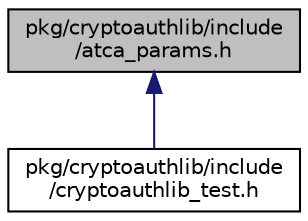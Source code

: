 digraph "pkg/cryptoauthlib/include/atca_params.h"
{
 // LATEX_PDF_SIZE
  edge [fontname="Helvetica",fontsize="10",labelfontname="Helvetica",labelfontsize="10"];
  node [fontname="Helvetica",fontsize="10",shape=record];
  Node1 [label="pkg/cryptoauthlib/include\l/atca_params.h",height=0.2,width=0.4,color="black", fillcolor="grey75", style="filled", fontcolor="black",tooltip="Default configuration for Microchip CryptoAuth devices."];
  Node1 -> Node2 [dir="back",color="midnightblue",fontsize="10",style="solid",fontname="Helvetica"];
  Node2 [label="pkg/cryptoauthlib/include\l/cryptoauthlib_test.h",height=0.2,width=0.4,color="black", fillcolor="white", style="filled",URL="$cryptoauthlib__test_8h.html",tooltip=" "];
}
